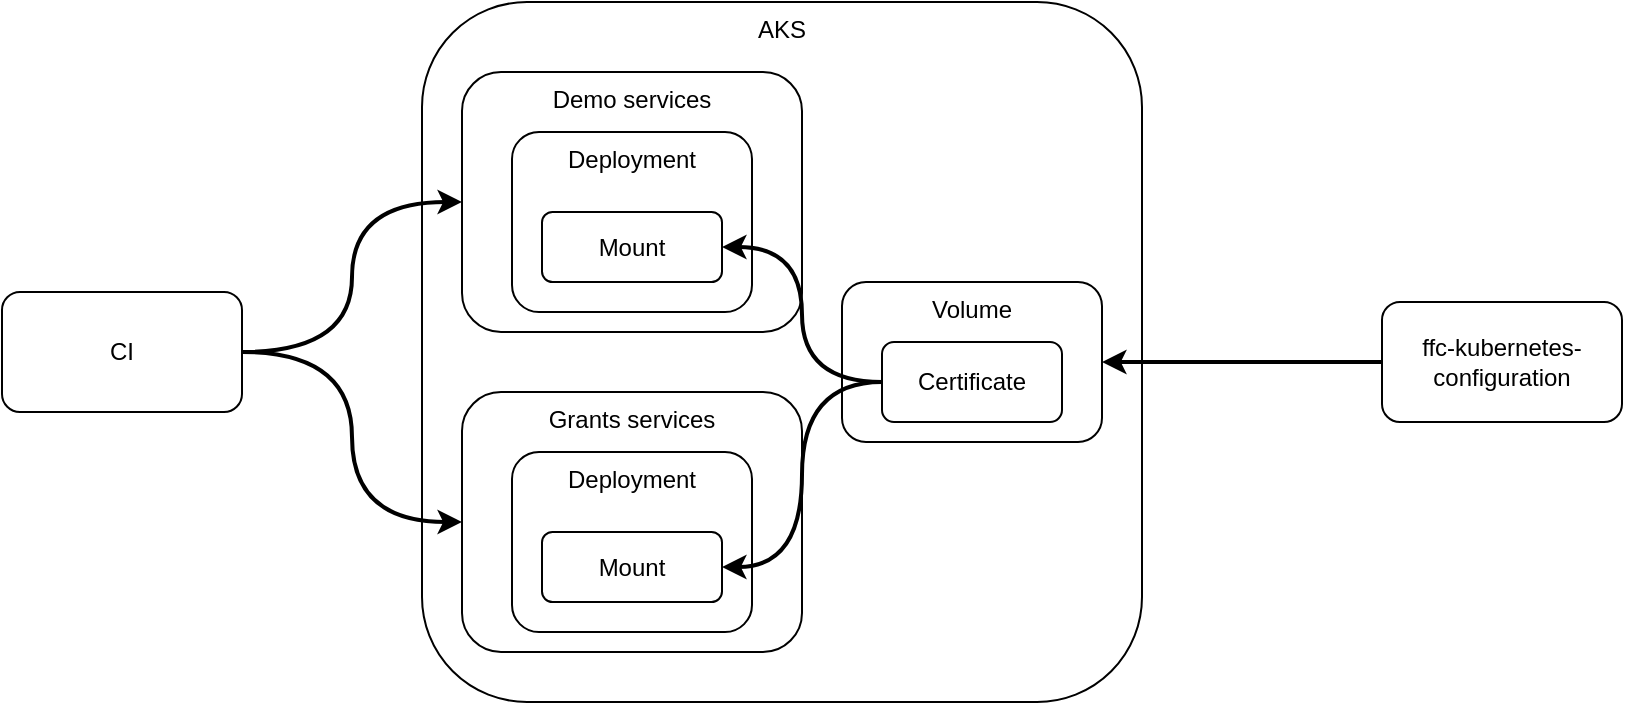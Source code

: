 <mxfile version="13.7.1" type="github">
  <diagram id="6_m_T2h-DN4GySoSSTPc" name="Page-1">
    <mxGraphModel dx="1422" dy="762" grid="1" gridSize="10" guides="1" tooltips="1" connect="1" arrows="1" fold="1" page="1" pageScale="1" pageWidth="827" pageHeight="1169" math="0" shadow="0">
      <root>
        <mxCell id="0" />
        <mxCell id="1" parent="0" />
        <mxCell id="N1prTHuTIkDgXJz3WWaI-1" value="AKS" style="rounded=1;whiteSpace=wrap;html=1;verticalAlign=top;" vertex="1" parent="1">
          <mxGeometry x="219" y="10" width="360" height="350" as="geometry" />
        </mxCell>
        <mxCell id="N1prTHuTIkDgXJz3WWaI-3" value="Volume" style="rounded=1;whiteSpace=wrap;html=1;verticalAlign=top;" vertex="1" parent="1">
          <mxGeometry x="429" y="150" width="130" height="80" as="geometry" />
        </mxCell>
        <mxCell id="N1prTHuTIkDgXJz3WWaI-2" value="Certificate" style="rounded=1;whiteSpace=wrap;html=1;" vertex="1" parent="1">
          <mxGeometry x="449" y="180" width="90" height="40" as="geometry" />
        </mxCell>
        <mxCell id="N1prTHuTIkDgXJz3WWaI-17" style="edgeStyle=orthogonalEdgeStyle;curved=1;rounded=0;orthogonalLoop=1;jettySize=auto;html=1;entryX=1;entryY=0.5;entryDx=0;entryDy=0;strokeWidth=2;" edge="1" parent="1" source="N1prTHuTIkDgXJz3WWaI-4" target="N1prTHuTIkDgXJz3WWaI-3">
          <mxGeometry relative="1" as="geometry" />
        </mxCell>
        <mxCell id="N1prTHuTIkDgXJz3WWaI-4" value="ffc-kubernetes-configuration" style="rounded=1;whiteSpace=wrap;html=1;" vertex="1" parent="1">
          <mxGeometry x="699" y="160" width="120" height="60" as="geometry" />
        </mxCell>
        <mxCell id="N1prTHuTIkDgXJz3WWaI-5" value="Demo services" style="rounded=1;whiteSpace=wrap;html=1;verticalAlign=top;" vertex="1" parent="1">
          <mxGeometry x="239" y="45" width="170" height="130" as="geometry" />
        </mxCell>
        <mxCell id="N1prTHuTIkDgXJz3WWaI-7" value="Deployment" style="rounded=1;whiteSpace=wrap;html=1;verticalAlign=top;" vertex="1" parent="1">
          <mxGeometry x="264" y="75" width="120" height="90" as="geometry" />
        </mxCell>
        <mxCell id="N1prTHuTIkDgXJz3WWaI-8" value="Mount" style="rounded=1;whiteSpace=wrap;html=1;" vertex="1" parent="1">
          <mxGeometry x="279" y="115" width="90" height="35" as="geometry" />
        </mxCell>
        <mxCell id="N1prTHuTIkDgXJz3WWaI-9" value="Grants services" style="rounded=1;whiteSpace=wrap;html=1;verticalAlign=top;" vertex="1" parent="1">
          <mxGeometry x="239" y="205" width="170" height="130" as="geometry" />
        </mxCell>
        <mxCell id="N1prTHuTIkDgXJz3WWaI-10" value="Deployment" style="rounded=1;whiteSpace=wrap;html=1;verticalAlign=top;" vertex="1" parent="1">
          <mxGeometry x="264" y="235" width="120" height="90" as="geometry" />
        </mxCell>
        <mxCell id="N1prTHuTIkDgXJz3WWaI-11" value="Mount" style="rounded=1;whiteSpace=wrap;html=1;" vertex="1" parent="1">
          <mxGeometry x="279" y="275" width="90" height="35" as="geometry" />
        </mxCell>
        <mxCell id="N1prTHuTIkDgXJz3WWaI-18" style="edgeStyle=orthogonalEdgeStyle;curved=1;rounded=0;orthogonalLoop=1;jettySize=auto;html=1;entryX=0;entryY=0.5;entryDx=0;entryDy=0;strokeWidth=2;" edge="1" parent="1" source="N1prTHuTIkDgXJz3WWaI-14" target="N1prTHuTIkDgXJz3WWaI-5">
          <mxGeometry relative="1" as="geometry" />
        </mxCell>
        <mxCell id="N1prTHuTIkDgXJz3WWaI-19" style="edgeStyle=orthogonalEdgeStyle;curved=1;rounded=0;orthogonalLoop=1;jettySize=auto;html=1;entryX=0;entryY=0.5;entryDx=0;entryDy=0;strokeWidth=2;" edge="1" parent="1" source="N1prTHuTIkDgXJz3WWaI-14" target="N1prTHuTIkDgXJz3WWaI-9">
          <mxGeometry relative="1" as="geometry" />
        </mxCell>
        <mxCell id="N1prTHuTIkDgXJz3WWaI-14" value="CI" style="rounded=1;whiteSpace=wrap;html=1;" vertex="1" parent="1">
          <mxGeometry x="9" y="155" width="120" height="60" as="geometry" />
        </mxCell>
        <mxCell id="N1prTHuTIkDgXJz3WWaI-15" style="edgeStyle=orthogonalEdgeStyle;rounded=0;orthogonalLoop=1;jettySize=auto;html=1;entryX=1;entryY=0.5;entryDx=0;entryDy=0;curved=1;strokeWidth=2;" edge="1" parent="1" source="N1prTHuTIkDgXJz3WWaI-2" target="N1prTHuTIkDgXJz3WWaI-8">
          <mxGeometry relative="1" as="geometry" />
        </mxCell>
        <mxCell id="N1prTHuTIkDgXJz3WWaI-16" style="edgeStyle=orthogonalEdgeStyle;curved=1;rounded=0;orthogonalLoop=1;jettySize=auto;html=1;entryX=1;entryY=0.5;entryDx=0;entryDy=0;strokeWidth=2;" edge="1" parent="1" source="N1prTHuTIkDgXJz3WWaI-2" target="N1prTHuTIkDgXJz3WWaI-11">
          <mxGeometry relative="1" as="geometry" />
        </mxCell>
      </root>
    </mxGraphModel>
  </diagram>
</mxfile>
